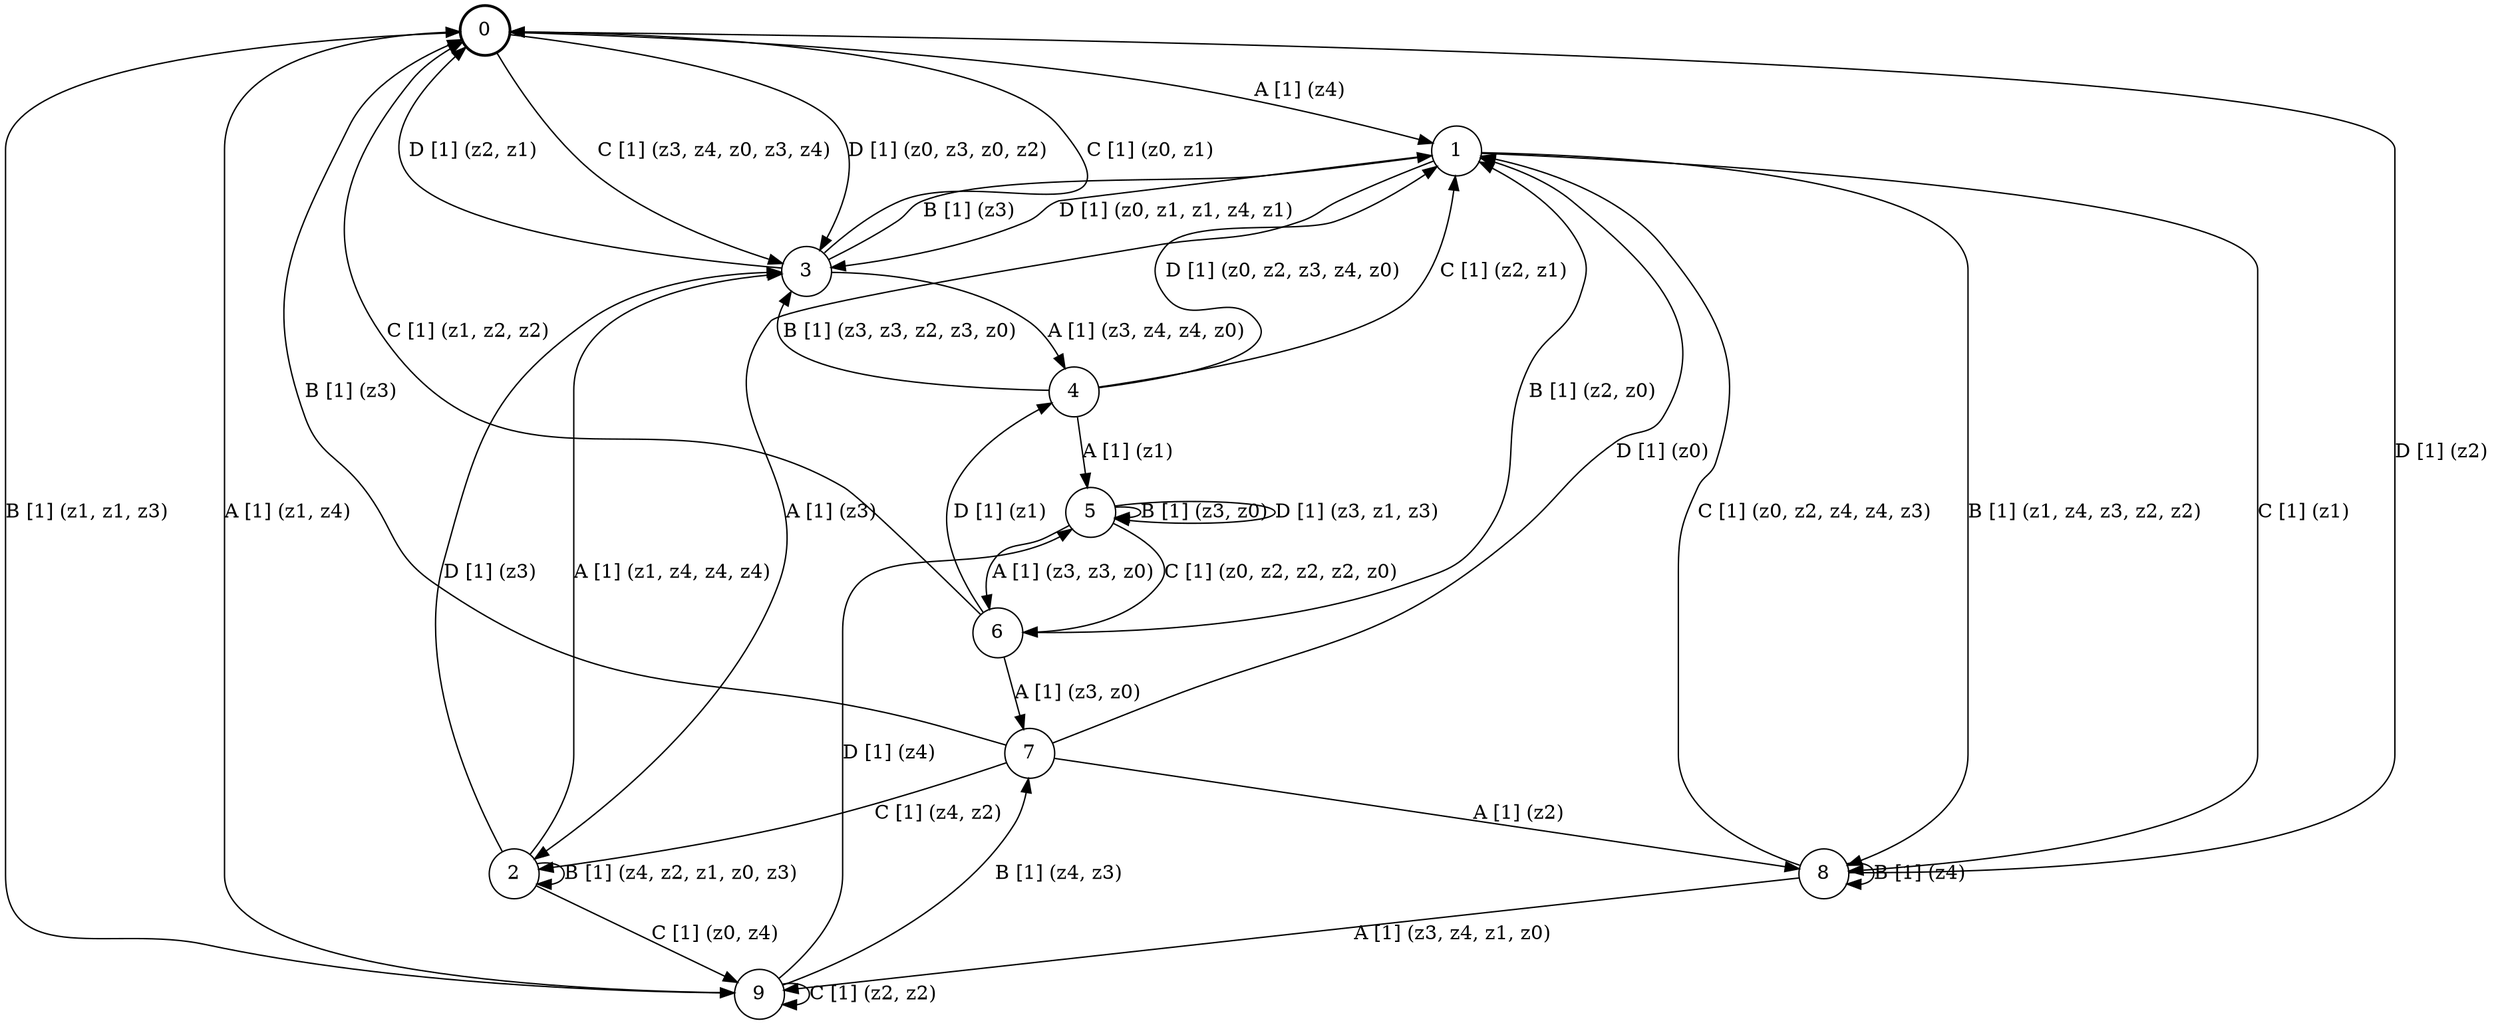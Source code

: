 # generated file, don't try to modify
# command: dot -Tpng <filename> > tree.png
digraph Automaton {
    node [shape = circle];
    0 [style = "bold"];
    0 -> 1 [label = "A [1] (z4) "];
    0 -> 9 [label = "B [1] (z1, z1, z3) "];
    0 -> 3 [label = "C [1] (z3, z4, z0, z3, z4) "];
    0 -> 3 [label = "D [1] (z0, z3, z0, z2) "];
    1 -> 2 [label = "A [1] (z3) "];
    1 -> 8 [label = "B [1] (z1, z4, z3, z2, z2) "];
    1 -> 8 [label = "C [1] (z1) "];
    1 -> 3 [label = "D [1] (z0, z1, z1, z4, z1) "];
    2 -> 3 [label = "A [1] (z1, z4, z4, z4) "];
    2 -> 2 [label = "B [1] (z4, z2, z1, z0, z3) "];
    2 -> 9 [label = "C [1] (z0, z4) "];
    2 -> 3 [label = "D [1] (z3) "];
    3 -> 4 [label = "A [1] (z3, z4, z4, z0) "];
    3 -> 1 [label = "B [1] (z3) "];
    3 -> 0 [label = "C [1] (z0, z1) "];
    3 -> 0 [label = "D [1] (z2, z1) "];
    4 -> 5 [label = "A [1] (z1) "];
    4 -> 3 [label = "B [1] (z3, z3, z2, z3, z0) "];
    4 -> 1 [label = "C [1] (z2, z1) "];
    4 -> 1 [label = "D [1] (z0, z2, z3, z4, z0) "];
    5 -> 6 [label = "A [1] (z3, z3, z0) "];
    5 -> 5 [label = "B [1] (z3, z0) "];
    5 -> 6 [label = "C [1] (z0, z2, z2, z2, z0) "];
    5 -> 5 [label = "D [1] (z3, z1, z3) "];
    6 -> 7 [label = "A [1] (z3, z0) "];
    6 -> 1 [label = "B [1] (z2, z0) "];
    6 -> 0 [label = "C [1] (z1, z2, z2) "];
    6 -> 4 [label = "D [1] (z1) "];
    7 -> 8 [label = "A [1] (z2) "];
    7 -> 0 [label = "B [1] (z3) "];
    7 -> 2 [label = "C [1] (z4, z2) "];
    7 -> 1 [label = "D [1] (z0) "];
    8 -> 9 [label = "A [1] (z3, z4, z1, z0) "];
    8 -> 8 [label = "B [1] (z4) "];
    8 -> 1 [label = "C [1] (z0, z2, z4, z4, z3) "];
    8 -> 0 [label = "D [1] (z2) "];
    9 -> 0 [label = "A [1] (z1, z4) "];
    9 -> 7 [label = "B [1] (z4, z3) "];
    9 -> 9 [label = "C [1] (z2, z2) "];
    9 -> 5 [label = "D [1] (z4) "];
}
